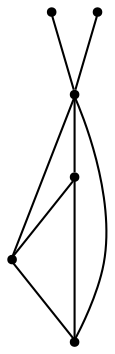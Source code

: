 graph {
  node [shape=point,comment="{\"directed\":false,\"doi\":\"10.1007/978-3-540-77537-9_7\",\"figure\":\"3 (1)\"}"]

  v0 [pos="954.835053510444,1010.971630258271"]
  v1 [pos="936.7590995611146,939.2581180456912"]
  v2 [pos="889.7866718735806,962.7040771715567"]
  v3 [pos="889.7866718735805,1021.3504258820503"]
  v4 [pos="842.8767881526503,939.2581180456912"]
  v5 [pos="918.5580735849778,1010.8465898918381"]

  v0 -- v1 [id="-1",pos="954.835053510444,1010.971630258271 936.7590995611146,939.2581180456912 936.7590995611146,939.2581180456912 936.7590995611146,939.2581180456912"]
  v3 -- v4 [id="-2",pos="889.7866718735805,1021.3504258820503 842.8767881526503,939.2581180456912 842.8767881526503,939.2581180456912 842.8767881526503,939.2581180456912"]
  v3 -- v2 [id="-3",pos="889.7866718735805,1021.3504258820503 889.7866718735806,962.7040771715567 889.7866718735806,962.7040771715567 889.7866718735806,962.7040771715567"]
  v2 -- v4 [id="-4",pos="889.7866718735806,962.7040771715567 842.8767881526503,939.2581180456912 842.8767881526503,939.2581180456912 842.8767881526503,939.2581180456912"]
  v5 -- v1 [id="-5",pos="918.5580735849778,1010.8465898918381 936.7590995611146,939.2581180456912 936.7590995611146,939.2581180456912 936.7590995611146,939.2581180456912"]
  v1 -- v4 [id="-7",pos="936.7590995611146,939.2581180456912 842.8767881526503,939.2581180456912 842.8767881526503,939.2581180456912 842.8767881526503,939.2581180456912"]
  v1 -- v3 [id="-8",pos="936.7590995611146,939.2581180456912 889.7866718735805,1021.3504258820503 889.7866718735805,1021.3504258820503 889.7866718735805,1021.3504258820503"]
  v1 -- v2 [id="-9",pos="936.7590995611146,939.2581180456912 889.7866718735806,962.7040771715567 889.7866718735806,962.7040771715567 889.7866718735806,962.7040771715567"]
}